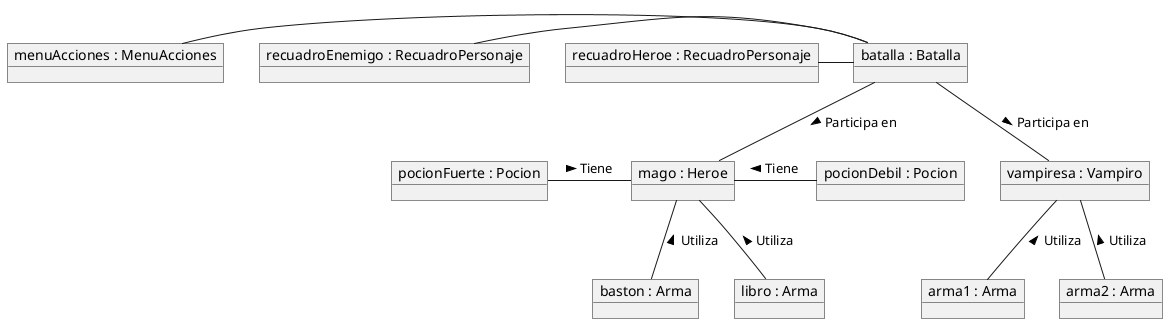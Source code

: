 @startuml Objetos
object "batalla : Batalla" as Batalla

object "mago : Heroe" as Heroe
object "vampiresa : Vampiro" as Enemigo

object "baston : Arma" as ArmaH1
object "libro : Arma" as ArmaH2

object "arma1 : Arma" as ArmaV1
object "arma2 : Arma" as ArmaV2

object "pocionDebil : Pocion" as Pocion1
object "pocionFuerte : Pocion" as Pocion2

object "recuadroHeroe : RecuadroPersonaje" as RecuadroHeroe
object "recuadroEnemigo : RecuadroPersonaje" as RecuadroEnemigo
object "menuAcciones : MenuAcciones" as MenuAcciones

Batalla -l- RecuadroHeroe
Batalla -l- RecuadroEnemigo
Batalla -l- MenuAcciones

Enemigo -u- Batalla : Participa en <
Heroe -u- Batalla : Participa en <

Heroe -d- ArmaH1 : Utiliza <
Heroe -d- ArmaH2 : Utiliza <

Enemigo -d- ArmaV1 : Utiliza <
Enemigo -d- ArmaV2 : Utiliza <

Heroe -l- Pocion1 : Tiene <
Heroe -l- Pocion2 : Tiene <


@enduml